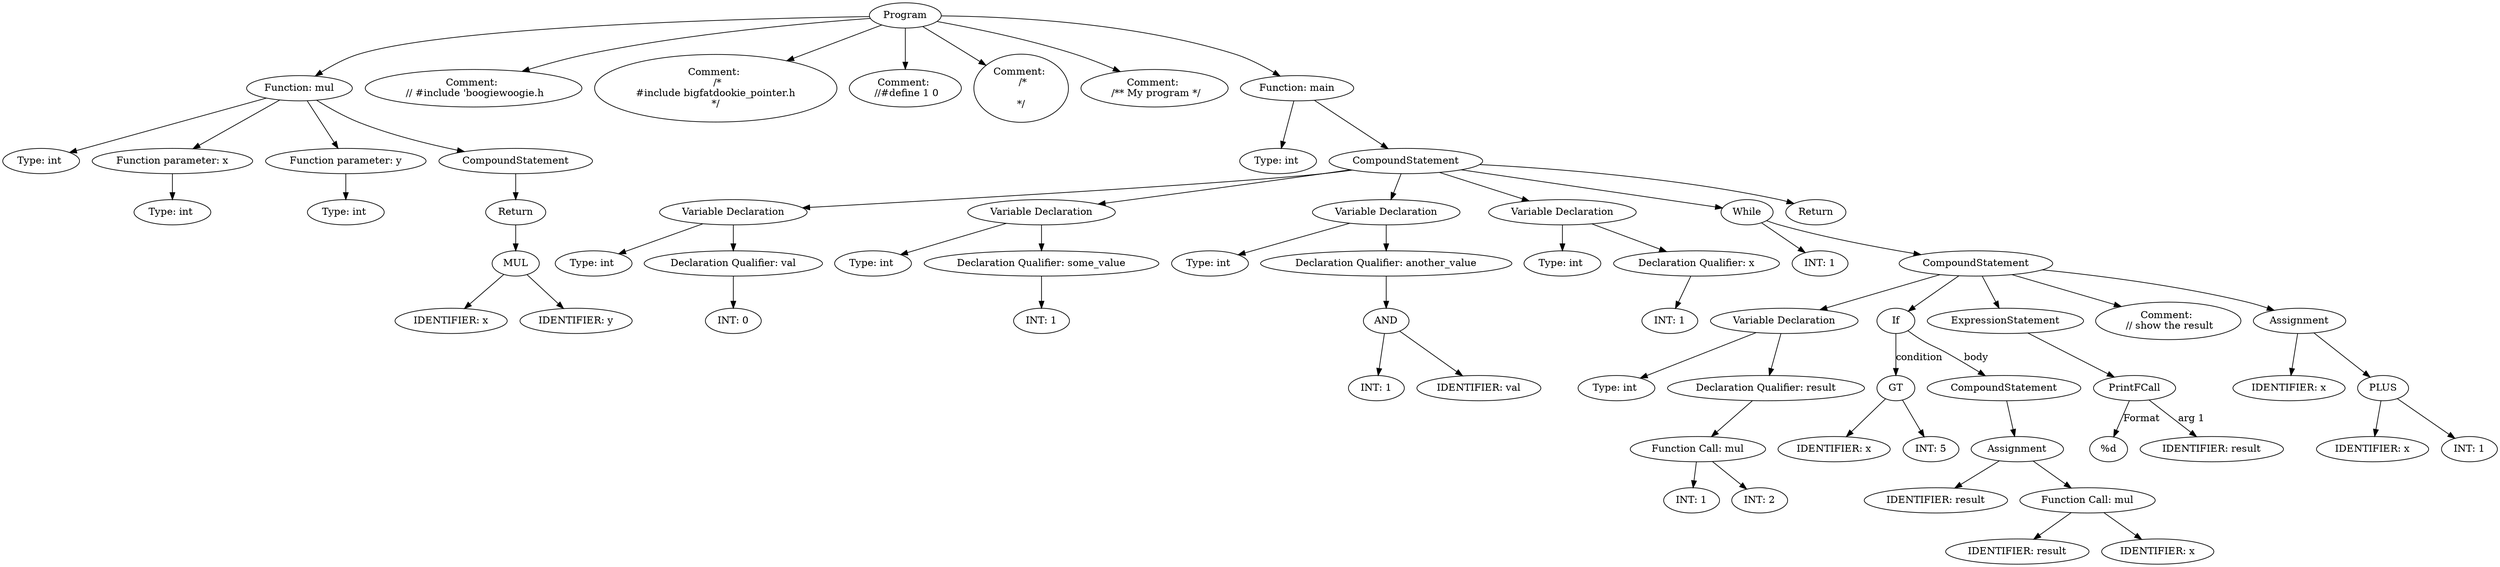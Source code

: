 digraph ExpressionGraph {
4377154416 [label="Program"];
4377154416 -> 4377158784;
4377158784 [label="Function: mul"];
4377158784 -> 4371300912;
4371300912 [label="Type: int "];
4377156912 [label="Function parameter: x"];
4377158784 -> 4377156912;
4377156912 -> 4377152256;
4377152256 [label="Type: int "];
4377154368 [label="Function parameter: y"];
4377158784 -> 4377154368;
4377154368 -> 4377160416;
4377160416 [label="Type: int "];
4377158784 -> 4369794160;
4369794160 [label="CompoundStatement"];
4369794160 -> 4377149760;
4377149760 [label="Return"];
4377149760 -> 4377164832;
4377164832 [label="MUL"];
4377164832 -> 4377158112;
4377164832 -> 4377157872;
4377158112 [label="IDENTIFIER: x"];
4377157872 [label="IDENTIFIER: y"];
4377154416 -> 4377156864;
4377156864 [label="Comment: 
 // #include 'boogiewoogie.h
"];
4377154416 -> 4377159936;
4377159936 [label="Comment: 
 /*
#include bigfatdookie_pointer.h
*/"];
4377154416 -> 4377153264;
4377153264 [label="Comment: 
 //#define 1 0
"];
4377154416 -> 4377158928;
4377158928 [label="Comment: 
 /*

*/"];
4377154416 -> 4377161280;
4377161280 [label="Comment: 
 /** My program */"];
4377154416 -> 4377255312;
4377255312 [label="Function: main"];
4377255312 -> 4377154800;
4377154800 [label="Type: int "];
4377255312 -> 4376910288;
4376910288 [label="CompoundStatement"];
4376910288 -> 4377254832;
4377254832 [label="Variable Declaration"];
4377254832 -> 4377254784;
4377254784 [label="Type: int "];
4377254832 -> 4377254448;
4377254448 [label="Declaration Qualifier: val"];
4377254448 -> 4377254160;
4377254160 [label="INT: 0"];
4376910288 -> 4377255024;
4377255024 [label="Variable Declaration"];
4377255024 -> 4377254112;
4377254112 [label="Type: int "];
4377255024 -> 4377254400;
4377254400 [label="Declaration Qualifier: some_value"];
4377254400 -> 4377254496;
4377254496 [label="INT: 1"];
4376910288 -> 4377255072;
4377255072 [label="Variable Declaration"];
4377255072 -> 4377250176;
4377250176 [label="Type: int "];
4377255072 -> 4377255696;
4377255696 [label="Declaration Qualifier: another_value"];
4377255696 -> 4377250368;
4377250368 [label="AND"];
4377250368 -> 4377257760;
4377250368 -> 4377250464;
4377257760 [label="INT: 1"];
4377250464 [label="IDENTIFIER: val"];
4376910288 -> 4377249936;
4377249936 [label="Variable Declaration"];
4377249936 -> 4377255408;
4377255408 [label="Type: int "];
4377249936 -> 4377254880;
4377254880 [label="Declaration Qualifier: x"];
4377254880 -> 4377254208;
4377254208 [label="INT: 1"];
4376910288 -> 4377255264;
4377255264 [label="While"];
4377255264 -> 4377257808;
4377257808 [label="INT: 1"];
4377255264 -> 4377256704;
4377256704 [label="CompoundStatement"];
4377256704 -> 4377255936;
4377255936 [label="Variable Declaration"];
4377255936 -> 4377255168;
4377255168 [label="Type: int "];
4377255936 -> 4377256080;
4377256080 [label="Declaration Qualifier: result"];
4377256080 -> 4377256896;
4377256896 [label="Function Call: mul"];
4377256896 -> 4377258096;
4377258096 [label="INT: 1"];
4377256896 -> 4377256992;
4377256992 [label="INT: 2"];
4377256704 -> 4377157008;
4377157008 [label="If"];
4377157008 -> 4377256416 [label="condition"];
4377256416 [label="GT"];
4377256416 -> 4377255888;
4377256416 -> 4377256320;
4377255888 [label="IDENTIFIER: x"];
4377256320 [label="INT: 5"];
4377157008 -> 4377153744 [label="body"];
4377153744 [label="CompoundStatement"];
4377153744 -> 4377257040;
4377257040 [label="Assignment"];
4377257040 -> 4377256848;
4377256848 [label="IDENTIFIER: result"];
4377257040 -> 4377257136;
4377257136 [label="Function Call: mul"];
4377257136 -> 4377257856;
4377257856 [label="IDENTIFIER: result"];
4377257136 -> 4377257232;
4377257232 [label="IDENTIFIER: x"];
4377256704 -> 4377149664;
4377149664 [label="ExpressionStatement"];
4377149664 -> 4377256368;
4377256368 [label="PrintFCall"];
4377256368 -> 4377257248 [label="Format"];
4377257248 [label="%d"];
4377256368 -> 4377257088 [label="arg 1"];
4377257088 [label="IDENTIFIER: result"];
4377256704 -> 4375337376;
4375337376 [label="Comment: 
 // show the result
"];
4377256704 -> 4377257424;
4377257424 [label="Assignment"];
4377257424 -> 4377071152;
4377071152 [label="IDENTIFIER: x"];
4377257424 -> 4377257568;
4377257568 [label="PLUS"];
4377257568 -> 4377257328;
4377257568 -> 4377257472;
4377257328 [label="IDENTIFIER: x"];
4377257472 [label="INT: 1"];
4376910288 -> 4377254928;
4377254928 [label="Return"];
}
